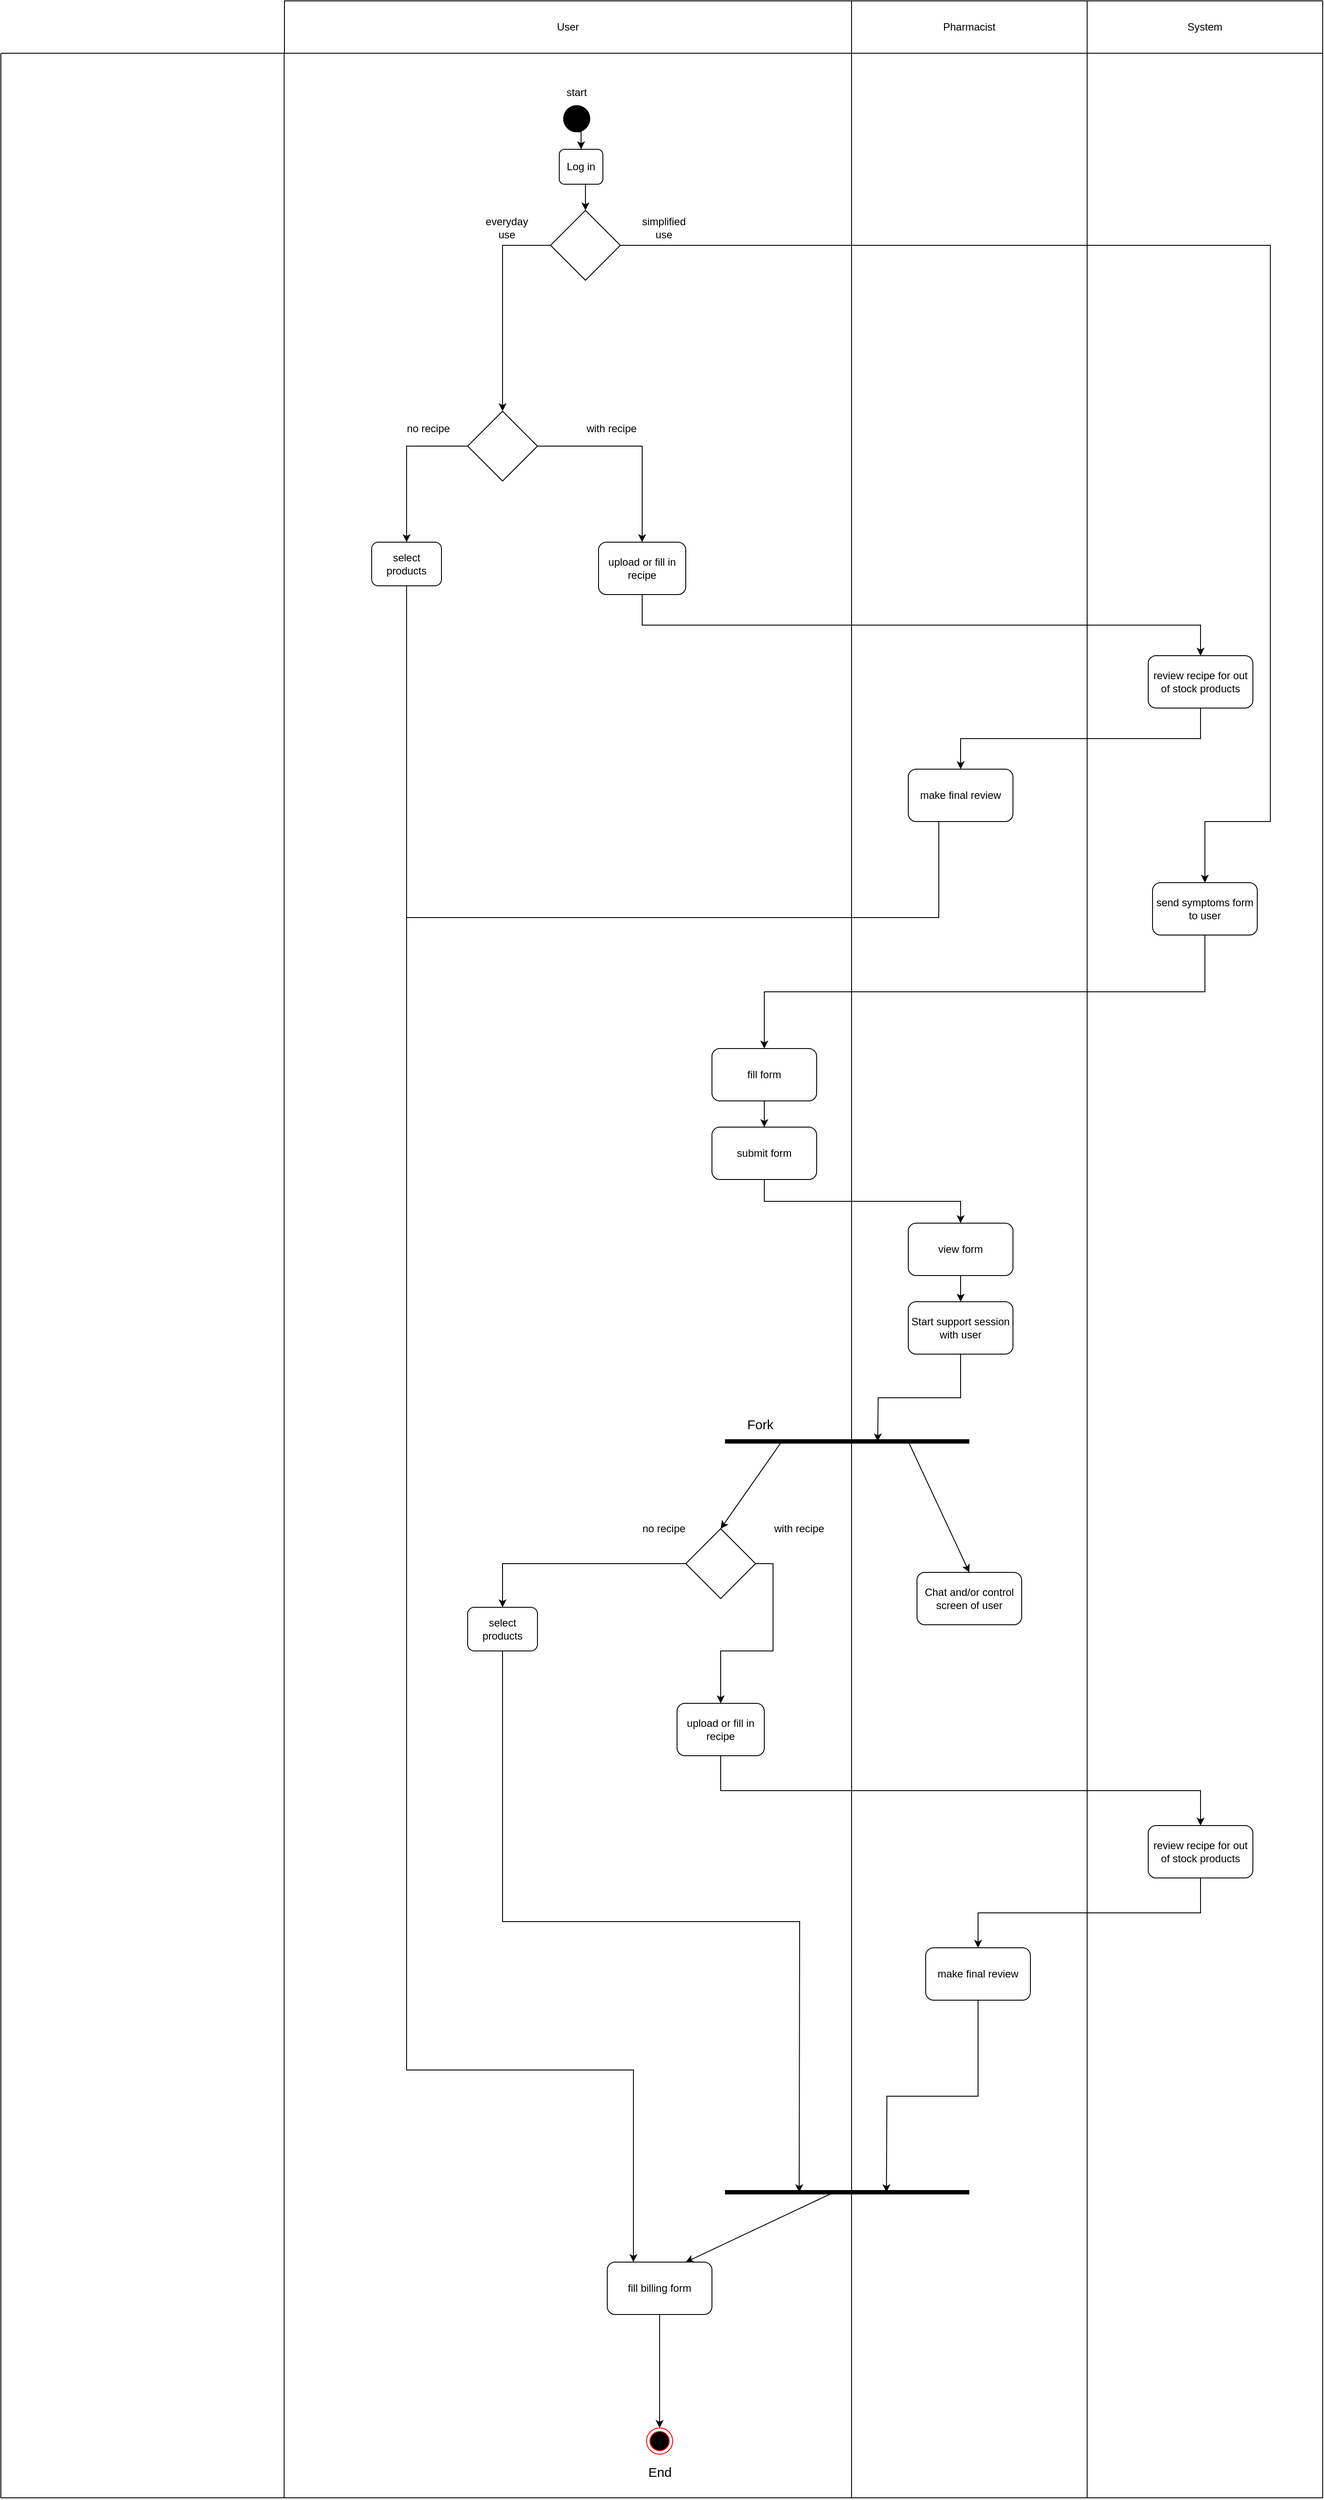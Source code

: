 <mxfile version="19.0.0" type="device"><diagram id="h84DPSiqfD8dsesU-qm_" name="Page-1"><mxGraphModel dx="2586" dy="-250" grid="1" gridSize="10" guides="1" tooltips="1" connect="1" arrows="1" fold="1" page="1" pageScale="1" pageWidth="850" pageHeight="1100" math="0" shadow="0"><root><mxCell id="0"/><mxCell id="1" parent="0"/><mxCell id="_9Bq1kUkflwrzOSKoOQ_-203" value="User" style="rounded=0;whiteSpace=wrap;html=1;" vertex="1" parent="1"><mxGeometry x="190" y="1280" width="650" height="60" as="geometry"/></mxCell><mxCell id="_9Bq1kUkflwrzOSKoOQ_-204" value="Pharmacist" style="rounded=0;whiteSpace=wrap;html=1;" vertex="1" parent="1"><mxGeometry x="840" y="1280" width="270" height="60" as="geometry"/></mxCell><mxCell id="_9Bq1kUkflwrzOSKoOQ_-205" value="" style="swimlane;startSize=0;" vertex="1" parent="1"><mxGeometry x="840" y="1340" width="270" height="2800" as="geometry"/></mxCell><mxCell id="_9Bq1kUkflwrzOSKoOQ_-206" value="Chat and/or control screen of user" style="rounded=1;whiteSpace=wrap;html=1;fillColor=#FFFFFF;" vertex="1" parent="_9Bq1kUkflwrzOSKoOQ_-205"><mxGeometry x="75" y="1740" width="120" height="60" as="geometry"/></mxCell><mxCell id="_9Bq1kUkflwrzOSKoOQ_-207" style="edgeStyle=orthogonalEdgeStyle;rounded=0;orthogonalLoop=1;jettySize=auto;html=1;exitX=0.5;exitY=1;exitDx=0;exitDy=0;entryX=0.5;entryY=0;entryDx=0;entryDy=0;" edge="1" parent="_9Bq1kUkflwrzOSKoOQ_-205" source="_9Bq1kUkflwrzOSKoOQ_-208" target="_9Bq1kUkflwrzOSKoOQ_-209"><mxGeometry relative="1" as="geometry"/></mxCell><mxCell id="_9Bq1kUkflwrzOSKoOQ_-208" value="view form" style="rounded=1;whiteSpace=wrap;html=1;fillColor=#FFFFFF;" vertex="1" parent="_9Bq1kUkflwrzOSKoOQ_-205"><mxGeometry x="65" y="1340" width="120" height="60" as="geometry"/></mxCell><mxCell id="_9Bq1kUkflwrzOSKoOQ_-209" value="Start support session with user" style="rounded=1;whiteSpace=wrap;html=1;fillColor=#FFFFFF;" vertex="1" parent="_9Bq1kUkflwrzOSKoOQ_-205"><mxGeometry x="65" y="1430" width="120" height="60" as="geometry"/></mxCell><mxCell id="_9Bq1kUkflwrzOSKoOQ_-210" value="make final review" style="rounded=1;whiteSpace=wrap;html=1;fillColor=#FFFFFF;" vertex="1" parent="_9Bq1kUkflwrzOSKoOQ_-205"><mxGeometry x="85" y="2170" width="120" height="60" as="geometry"/></mxCell><mxCell id="_9Bq1kUkflwrzOSKoOQ_-211" value="" style="swimlane;startSize=0;swimlaneLine=1;" vertex="1" parent="_9Bq1kUkflwrzOSKoOQ_-205"><mxGeometry x="-975" width="975" height="2800" as="geometry"/></mxCell><mxCell id="_9Bq1kUkflwrzOSKoOQ_-212" style="edgeStyle=orthogonalEdgeStyle;rounded=0;orthogonalLoop=1;jettySize=auto;html=1;exitX=0.5;exitY=1;exitDx=0;exitDy=0;entryX=0.5;entryY=0;entryDx=0;entryDy=0;" edge="1" parent="_9Bq1kUkflwrzOSKoOQ_-211" source="_9Bq1kUkflwrzOSKoOQ_-213" target="_9Bq1kUkflwrzOSKoOQ_-239"><mxGeometry relative="1" as="geometry"><mxPoint x="672.5" y="180" as="targetPoint"/></mxGeometry></mxCell><mxCell id="_9Bq1kUkflwrzOSKoOQ_-213" value="Log in" style="rounded=1;whiteSpace=wrap;html=1;" vertex="1" parent="_9Bq1kUkflwrzOSKoOQ_-211"><mxGeometry x="640" y="110" width="50" height="40" as="geometry"/></mxCell><mxCell id="_9Bq1kUkflwrzOSKoOQ_-214" style="edgeStyle=orthogonalEdgeStyle;rounded=0;orthogonalLoop=1;jettySize=auto;html=1;exitX=0;exitY=0.5;exitDx=0;exitDy=0;entryX=0.5;entryY=0;entryDx=0;entryDy=0;" edge="1" parent="_9Bq1kUkflwrzOSKoOQ_-211" source="_9Bq1kUkflwrzOSKoOQ_-239" target="_9Bq1kUkflwrzOSKoOQ_-238"><mxGeometry relative="1" as="geometry"><mxPoint x="615.0" y="220" as="sourcePoint"/><mxPoint x="575.0" y="410" as="targetPoint"/></mxGeometry></mxCell><mxCell id="_9Bq1kUkflwrzOSKoOQ_-215" style="edgeStyle=orthogonalEdgeStyle;rounded=0;orthogonalLoop=1;jettySize=auto;html=1;exitX=0;exitY=0.5;exitDx=0;exitDy=0;entryX=0.5;entryY=0;entryDx=0;entryDy=0;" edge="1" parent="_9Bq1kUkflwrzOSKoOQ_-211" source="_9Bq1kUkflwrzOSKoOQ_-238" target="_9Bq1kUkflwrzOSKoOQ_-218"><mxGeometry relative="1" as="geometry"><mxPoint x="520.0" y="450" as="sourcePoint"/></mxGeometry></mxCell><mxCell id="_9Bq1kUkflwrzOSKoOQ_-216" style="edgeStyle=orthogonalEdgeStyle;rounded=0;orthogonalLoop=1;jettySize=auto;html=1;exitX=1;exitY=0.5;exitDx=0;exitDy=0;entryX=0.5;entryY=0;entryDx=0;entryDy=0;" edge="1" parent="_9Bq1kUkflwrzOSKoOQ_-211" source="_9Bq1kUkflwrzOSKoOQ_-238" target="_9Bq1kUkflwrzOSKoOQ_-229"><mxGeometry relative="1" as="geometry"><mxPoint x="630.0" y="450" as="sourcePoint"/></mxGeometry></mxCell><mxCell id="_9Bq1kUkflwrzOSKoOQ_-217" style="edgeStyle=orthogonalEdgeStyle;rounded=0;orthogonalLoop=1;jettySize=auto;html=1;exitX=0.5;exitY=1;exitDx=0;exitDy=0;fontSize=15;strokeWidth=1;entryX=0.25;entryY=0;entryDx=0;entryDy=0;" edge="1" parent="_9Bq1kUkflwrzOSKoOQ_-211" source="_9Bq1kUkflwrzOSKoOQ_-218" target="_9Bq1kUkflwrzOSKoOQ_-237"><mxGeometry relative="1" as="geometry"><Array as="points"><mxPoint x="465" y="2310"/><mxPoint x="725" y="2310"/></Array></mxGeometry></mxCell><mxCell id="_9Bq1kUkflwrzOSKoOQ_-218" value="select products" style="rounded=1;whiteSpace=wrap;html=1;" vertex="1" parent="_9Bq1kUkflwrzOSKoOQ_-211"><mxGeometry x="425" y="560" width="80" height="50" as="geometry"/></mxCell><mxCell id="_9Bq1kUkflwrzOSKoOQ_-219" style="edgeStyle=orthogonalEdgeStyle;rounded=0;orthogonalLoop=1;jettySize=auto;html=1;exitX=0.5;exitY=1;exitDx=0;exitDy=0;entryX=0.5;entryY=0;entryDx=0;entryDy=0;" edge="1" parent="_9Bq1kUkflwrzOSKoOQ_-211" source="_9Bq1kUkflwrzOSKoOQ_-220" target="_9Bq1kUkflwrzOSKoOQ_-213"><mxGeometry relative="1" as="geometry"/></mxCell><mxCell id="_9Bq1kUkflwrzOSKoOQ_-220" value="" style="ellipse;whiteSpace=wrap;html=1;aspect=fixed;fillColor=#000000;" vertex="1" parent="_9Bq1kUkflwrzOSKoOQ_-211"><mxGeometry x="645" y="60" width="30" height="30" as="geometry"/></mxCell><mxCell id="_9Bq1kUkflwrzOSKoOQ_-221" value="start" style="text;html=1;strokeColor=none;fillColor=none;align=center;verticalAlign=middle;whiteSpace=wrap;rounded=0;" vertex="1" parent="_9Bq1kUkflwrzOSKoOQ_-211"><mxGeometry x="630" y="30" width="60" height="30" as="geometry"/></mxCell><mxCell id="_9Bq1kUkflwrzOSKoOQ_-222" value="everyday use" style="text;html=1;strokeColor=none;fillColor=none;align=center;verticalAlign=middle;whiteSpace=wrap;rounded=0;" vertex="1" parent="_9Bq1kUkflwrzOSKoOQ_-211"><mxGeometry x="550" y="180" width="60" height="40" as="geometry"/></mxCell><mxCell id="_9Bq1kUkflwrzOSKoOQ_-223" style="edgeStyle=orthogonalEdgeStyle;rounded=0;orthogonalLoop=1;jettySize=auto;html=1;exitX=0.5;exitY=1;exitDx=0;exitDy=0;entryX=0.5;entryY=0;entryDx=0;entryDy=0;" edge="1" parent="_9Bq1kUkflwrzOSKoOQ_-211" source="_9Bq1kUkflwrzOSKoOQ_-224" target="_9Bq1kUkflwrzOSKoOQ_-226"><mxGeometry relative="1" as="geometry"/></mxCell><mxCell id="_9Bq1kUkflwrzOSKoOQ_-224" value="fill form" style="rounded=1;whiteSpace=wrap;html=1;fillColor=#FFFFFF;" vertex="1" parent="_9Bq1kUkflwrzOSKoOQ_-211"><mxGeometry x="815" y="1140" width="120" height="60" as="geometry"/></mxCell><mxCell id="_9Bq1kUkflwrzOSKoOQ_-225" value="simplified use" style="text;html=1;strokeColor=none;fillColor=none;align=center;verticalAlign=middle;whiteSpace=wrap;rounded=0;" vertex="1" parent="_9Bq1kUkflwrzOSKoOQ_-211"><mxGeometry x="730" y="180" width="60" height="40" as="geometry"/></mxCell><mxCell id="_9Bq1kUkflwrzOSKoOQ_-226" value="submit form" style="rounded=1;whiteSpace=wrap;html=1;fillColor=#FFFFFF;" vertex="1" parent="_9Bq1kUkflwrzOSKoOQ_-211"><mxGeometry x="815" y="1230" width="120" height="60" as="geometry"/></mxCell><mxCell id="_9Bq1kUkflwrzOSKoOQ_-227" value="select products" style="rounded=1;whiteSpace=wrap;html=1;" vertex="1" parent="_9Bq1kUkflwrzOSKoOQ_-211"><mxGeometry x="535" y="1780" width="80" height="50" as="geometry"/></mxCell><mxCell id="_9Bq1kUkflwrzOSKoOQ_-228" value="no recipe" style="text;html=1;strokeColor=none;fillColor=none;align=center;verticalAlign=middle;whiteSpace=wrap;rounded=0;" vertex="1" parent="_9Bq1kUkflwrzOSKoOQ_-211"><mxGeometry x="460" y="410" width="60" height="40" as="geometry"/></mxCell><mxCell id="_9Bq1kUkflwrzOSKoOQ_-229" value="upload or fill in recipe" style="rounded=1;whiteSpace=wrap;html=1;" vertex="1" parent="_9Bq1kUkflwrzOSKoOQ_-211"><mxGeometry x="685" y="560" width="100" height="60" as="geometry"/></mxCell><mxCell id="_9Bq1kUkflwrzOSKoOQ_-230" value="with recipe" style="text;html=1;strokeColor=none;fillColor=none;align=center;verticalAlign=middle;whiteSpace=wrap;rounded=0;" vertex="1" parent="_9Bq1kUkflwrzOSKoOQ_-211"><mxGeometry x="670" y="410" width="60" height="40" as="geometry"/></mxCell><mxCell id="_9Bq1kUkflwrzOSKoOQ_-231" value="" style="endArrow=none;html=1;rounded=0;strokeWidth=5;" edge="1" parent="_9Bq1kUkflwrzOSKoOQ_-211"><mxGeometry width="50" height="50" relative="1" as="geometry"><mxPoint x="830" y="1590" as="sourcePoint"/><mxPoint x="1110" y="1590" as="targetPoint"/></mxGeometry></mxCell><mxCell id="_9Bq1kUkflwrzOSKoOQ_-232" value="" style="endArrow=classic;html=1;rounded=0;entryX=0.5;entryY=0;entryDx=0;entryDy=0;" edge="1" parent="_9Bq1kUkflwrzOSKoOQ_-211" target="_9Bq1kUkflwrzOSKoOQ_-206"><mxGeometry width="50" height="50" relative="1" as="geometry"><mxPoint x="1040" y="1590" as="sourcePoint"/><mxPoint x="1105" y="1710" as="targetPoint"/></mxGeometry></mxCell><mxCell id="_9Bq1kUkflwrzOSKoOQ_-233" value="Fork" style="text;html=1;align=center;verticalAlign=middle;resizable=0;points=[];autosize=1;strokeColor=none;fillColor=none;fontSize=15;" vertex="1" parent="_9Bq1kUkflwrzOSKoOQ_-211"><mxGeometry x="845" y="1560" width="50" height="20" as="geometry"/></mxCell><mxCell id="_9Bq1kUkflwrzOSKoOQ_-234" value="no recipe" style="text;html=1;strokeColor=none;fillColor=none;align=center;verticalAlign=middle;whiteSpace=wrap;rounded=0;" vertex="1" parent="_9Bq1kUkflwrzOSKoOQ_-211"><mxGeometry x="730" y="1670" width="60" height="40" as="geometry"/></mxCell><mxCell id="_9Bq1kUkflwrzOSKoOQ_-235" value="with recipe" style="text;html=1;strokeColor=none;fillColor=none;align=center;verticalAlign=middle;whiteSpace=wrap;rounded=0;" vertex="1" parent="_9Bq1kUkflwrzOSKoOQ_-211"><mxGeometry x="885" y="1670" width="60" height="40" as="geometry"/></mxCell><mxCell id="_9Bq1kUkflwrzOSKoOQ_-236" style="edgeStyle=orthogonalEdgeStyle;rounded=0;orthogonalLoop=1;jettySize=auto;html=1;exitX=0.5;exitY=1;exitDx=0;exitDy=0;entryX=0.5;entryY=0;entryDx=0;entryDy=0;fontSize=15;endArrow=classic;endFill=1;strokeColor=default;strokeWidth=1;" edge="1" parent="_9Bq1kUkflwrzOSKoOQ_-211" source="_9Bq1kUkflwrzOSKoOQ_-237" target="_9Bq1kUkflwrzOSKoOQ_-240"><mxGeometry relative="1" as="geometry"/></mxCell><mxCell id="_9Bq1kUkflwrzOSKoOQ_-237" value="fill billing form" style="rounded=1;whiteSpace=wrap;html=1;fillColor=#FFFFFF;" vertex="1" parent="_9Bq1kUkflwrzOSKoOQ_-211"><mxGeometry x="695" y="2530" width="120" height="60" as="geometry"/></mxCell><mxCell id="_9Bq1kUkflwrzOSKoOQ_-238" value="" style="rhombus;whiteSpace=wrap;html=1;fontSize=15;" vertex="1" parent="_9Bq1kUkflwrzOSKoOQ_-211"><mxGeometry x="535" y="410" width="80" height="80" as="geometry"/></mxCell><mxCell id="_9Bq1kUkflwrzOSKoOQ_-239" value="" style="rhombus;whiteSpace=wrap;html=1;fontSize=15;" vertex="1" parent="_9Bq1kUkflwrzOSKoOQ_-211"><mxGeometry x="630" y="180" width="80" height="80" as="geometry"/></mxCell><mxCell id="_9Bq1kUkflwrzOSKoOQ_-240" value="" style="ellipse;html=1;shape=endState;fillColor=#000000;strokeColor=#ff0000;fontSize=15;" vertex="1" parent="_9Bq1kUkflwrzOSKoOQ_-211"><mxGeometry x="740" y="2720" width="30" height="30" as="geometry"/></mxCell><mxCell id="_9Bq1kUkflwrzOSKoOQ_-241" value="End" style="text;html=1;align=center;verticalAlign=middle;resizable=0;points=[];autosize=1;strokeColor=none;fillColor=none;fontSize=15;" vertex="1" parent="_9Bq1kUkflwrzOSKoOQ_-211"><mxGeometry x="735" y="2760" width="40" height="20" as="geometry"/></mxCell><mxCell id="_9Bq1kUkflwrzOSKoOQ_-242" style="edgeStyle=orthogonalEdgeStyle;rounded=0;orthogonalLoop=1;jettySize=auto;html=1;exitX=0.5;exitY=1;exitDx=0;exitDy=0;entryX=0.5;entryY=0;entryDx=0;entryDy=0;" edge="1" parent="_9Bq1kUkflwrzOSKoOQ_-205" source="_9Bq1kUkflwrzOSKoOQ_-226" target="_9Bq1kUkflwrzOSKoOQ_-208"><mxGeometry relative="1" as="geometry"/></mxCell><mxCell id="_9Bq1kUkflwrzOSKoOQ_-243" value="make final review" style="rounded=1;whiteSpace=wrap;html=1;fillColor=#FFFFFF;" vertex="1" parent="_9Bq1kUkflwrzOSKoOQ_-205"><mxGeometry x="65" y="820" width="120" height="60" as="geometry"/></mxCell><mxCell id="_9Bq1kUkflwrzOSKoOQ_-244" value="" style="endArrow=none;html=1;rounded=0;strokeWidth=5;" edge="1" parent="_9Bq1kUkflwrzOSKoOQ_-205"><mxGeometry width="50" height="50" relative="1" as="geometry"><mxPoint x="-145" y="2450" as="sourcePoint"/><mxPoint x="135" y="2450" as="targetPoint"/></mxGeometry></mxCell><mxCell id="_9Bq1kUkflwrzOSKoOQ_-245" value="" style="endArrow=none;html=1;rounded=0;fontSize=15;strokeColor=default;strokeWidth=1;entryX=0.333;entryY=0;entryDx=0;entryDy=0;entryPerimeter=0;exitX=0.333;exitY=1;exitDx=0;exitDy=0;exitPerimeter=0;" edge="1" parent="_9Bq1kUkflwrzOSKoOQ_-205" source="_9Bq1kUkflwrzOSKoOQ_-211" target="_9Bq1kUkflwrzOSKoOQ_-211"><mxGeometry width="50" height="50" relative="1" as="geometry"><mxPoint x="-840" y="410" as="sourcePoint"/><mxPoint x="-790" y="360" as="targetPoint"/></mxGeometry></mxCell><mxCell id="_9Bq1kUkflwrzOSKoOQ_-246" value="System" style="rounded=0;whiteSpace=wrap;html=1;" vertex="1" parent="1"><mxGeometry x="1110" y="1280" width="270" height="60" as="geometry"/></mxCell><mxCell id="_9Bq1kUkflwrzOSKoOQ_-247" value="" style="swimlane;startSize=0;" vertex="1" parent="1"><mxGeometry x="1110" y="1340" width="270" height="2800" as="geometry"/></mxCell><mxCell id="_9Bq1kUkflwrzOSKoOQ_-248" value="send symptoms form to user" style="rounded=1;whiteSpace=wrap;html=1;fillColor=#FFFFFF;" vertex="1" parent="_9Bq1kUkflwrzOSKoOQ_-247"><mxGeometry x="75" y="950" width="120" height="60" as="geometry"/></mxCell><mxCell id="_9Bq1kUkflwrzOSKoOQ_-249" value="review recipe for out of stock products" style="rounded=1;whiteSpace=wrap;html=1;fillColor=#FFFFFF;" vertex="1" parent="_9Bq1kUkflwrzOSKoOQ_-247"><mxGeometry x="70" y="2030" width="120" height="60" as="geometry"/></mxCell><mxCell id="_9Bq1kUkflwrzOSKoOQ_-250" value="review recipe for out of stock products" style="rounded=1;whiteSpace=wrap;html=1;fillColor=#FFFFFF;" vertex="1" parent="_9Bq1kUkflwrzOSKoOQ_-247"><mxGeometry x="70" y="690" width="120" height="60" as="geometry"/></mxCell><mxCell id="_9Bq1kUkflwrzOSKoOQ_-251" style="edgeStyle=orthogonalEdgeStyle;rounded=0;orthogonalLoop=1;jettySize=auto;html=1;exitX=0.5;exitY=1;exitDx=0;exitDy=0;entryX=0.5;entryY=0;entryDx=0;entryDy=0;" edge="1" parent="1" source="_9Bq1kUkflwrzOSKoOQ_-248" target="_9Bq1kUkflwrzOSKoOQ_-224"><mxGeometry relative="1" as="geometry"/></mxCell><mxCell id="_9Bq1kUkflwrzOSKoOQ_-252" style="edgeStyle=orthogonalEdgeStyle;rounded=0;orthogonalLoop=1;jettySize=auto;html=1;exitX=0.5;exitY=1;exitDx=0;exitDy=0;" edge="1" parent="1" source="_9Bq1kUkflwrzOSKoOQ_-209"><mxGeometry relative="1" as="geometry"><mxPoint x="870" y="2930" as="targetPoint"/></mxGeometry></mxCell><mxCell id="_9Bq1kUkflwrzOSKoOQ_-253" value="" style="endArrow=classic;html=1;rounded=0;entryX=0.5;entryY=0;entryDx=0;entryDy=0;" edge="1" parent="1" target="_9Bq1kUkflwrzOSKoOQ_-261"><mxGeometry width="50" height="50" relative="1" as="geometry"><mxPoint x="760" y="2930" as="sourcePoint"/><mxPoint x="682.5" y="3020" as="targetPoint"/></mxGeometry></mxCell><mxCell id="_9Bq1kUkflwrzOSKoOQ_-254" style="edgeStyle=orthogonalEdgeStyle;rounded=0;orthogonalLoop=1;jettySize=auto;html=1;exitX=0.5;exitY=1;exitDx=0;exitDy=0;entryX=0.5;entryY=0;entryDx=0;entryDy=0;" edge="1" parent="1" source="_9Bq1kUkflwrzOSKoOQ_-259" target="_9Bq1kUkflwrzOSKoOQ_-249"><mxGeometry relative="1" as="geometry"/></mxCell><mxCell id="_9Bq1kUkflwrzOSKoOQ_-255" style="edgeStyle=orthogonalEdgeStyle;rounded=0;orthogonalLoop=1;jettySize=auto;html=1;exitX=0.5;exitY=1;exitDx=0;exitDy=0;" edge="1" parent="1" source="_9Bq1kUkflwrzOSKoOQ_-249" target="_9Bq1kUkflwrzOSKoOQ_-210"><mxGeometry relative="1" as="geometry"/></mxCell><mxCell id="_9Bq1kUkflwrzOSKoOQ_-256" style="edgeStyle=orthogonalEdgeStyle;rounded=0;orthogonalLoop=1;jettySize=auto;html=1;exitX=0.5;exitY=1;exitDx=0;exitDy=0;entryX=0.5;entryY=0;entryDx=0;entryDy=0;" edge="1" parent="1" source="_9Bq1kUkflwrzOSKoOQ_-229" target="_9Bq1kUkflwrzOSKoOQ_-250"><mxGeometry relative="1" as="geometry"/></mxCell><mxCell id="_9Bq1kUkflwrzOSKoOQ_-257" style="edgeStyle=orthogonalEdgeStyle;rounded=0;orthogonalLoop=1;jettySize=auto;html=1;exitX=0.5;exitY=1;exitDx=0;exitDy=0;" edge="1" parent="1" source="_9Bq1kUkflwrzOSKoOQ_-250" target="_9Bq1kUkflwrzOSKoOQ_-243"><mxGeometry relative="1" as="geometry"/></mxCell><mxCell id="_9Bq1kUkflwrzOSKoOQ_-258" style="edgeStyle=orthogonalEdgeStyle;rounded=0;orthogonalLoop=1;jettySize=auto;html=1;exitX=1;exitY=0.5;exitDx=0;exitDy=0;entryX=0.5;entryY=0;entryDx=0;entryDy=0;" edge="1" parent="1" source="_9Bq1kUkflwrzOSKoOQ_-239" target="_9Bq1kUkflwrzOSKoOQ_-248"><mxGeometry relative="1" as="geometry"><Array as="points"><mxPoint x="1320" y="1560"/><mxPoint x="1320" y="2220"/><mxPoint x="1245" y="2220"/></Array></mxGeometry></mxCell><mxCell id="_9Bq1kUkflwrzOSKoOQ_-259" value="upload or fill in recipe" style="rounded=1;whiteSpace=wrap;html=1;" vertex="1" parent="1"><mxGeometry x="640" y="3230" width="100" height="60" as="geometry"/></mxCell><mxCell id="_9Bq1kUkflwrzOSKoOQ_-260" style="edgeStyle=orthogonalEdgeStyle;rounded=0;orthogonalLoop=1;jettySize=auto;html=1;exitX=1;exitY=0.5;exitDx=0;exitDy=0;" edge="1" parent="1" source="_9Bq1kUkflwrzOSKoOQ_-261" target="_9Bq1kUkflwrzOSKoOQ_-259"><mxGeometry relative="1" as="geometry"><mxPoint x="715" y="3050" as="sourcePoint"/></mxGeometry></mxCell><mxCell id="_9Bq1kUkflwrzOSKoOQ_-261" value="" style="rhombus;whiteSpace=wrap;html=1;fontSize=15;" vertex="1" parent="1"><mxGeometry x="650" y="3030" width="80" height="80" as="geometry"/></mxCell><mxCell id="_9Bq1kUkflwrzOSKoOQ_-262" style="edgeStyle=orthogonalEdgeStyle;rounded=0;orthogonalLoop=1;jettySize=auto;html=1;exitX=0;exitY=0.5;exitDx=0;exitDy=0;entryX=0.5;entryY=0;entryDx=0;entryDy=0;" edge="1" parent="1" source="_9Bq1kUkflwrzOSKoOQ_-261" target="_9Bq1kUkflwrzOSKoOQ_-227"><mxGeometry relative="1" as="geometry"><mxPoint x="650" y="3050" as="sourcePoint"/></mxGeometry></mxCell><mxCell id="_9Bq1kUkflwrzOSKoOQ_-263" style="edgeStyle=orthogonalEdgeStyle;rounded=0;orthogonalLoop=1;jettySize=auto;html=1;exitX=0.5;exitY=1;exitDx=0;exitDy=0;fontSize=15;strokeWidth=1;" edge="1" parent="1" source="_9Bq1kUkflwrzOSKoOQ_-210"><mxGeometry relative="1" as="geometry"><mxPoint x="880" y="3790" as="targetPoint"/></mxGeometry></mxCell><mxCell id="_9Bq1kUkflwrzOSKoOQ_-264" style="edgeStyle=orthogonalEdgeStyle;rounded=0;orthogonalLoop=1;jettySize=auto;html=1;exitX=0.5;exitY=1;exitDx=0;exitDy=0;fontSize=15;strokeWidth=1;" edge="1" parent="1" source="_9Bq1kUkflwrzOSKoOQ_-227"><mxGeometry relative="1" as="geometry"><mxPoint x="780" y="3790" as="targetPoint"/></mxGeometry></mxCell><mxCell id="_9Bq1kUkflwrzOSKoOQ_-265" value="" style="endArrow=classic;html=1;rounded=0;fontSize=15;strokeWidth=1;entryX=0.75;entryY=0;entryDx=0;entryDy=0;" edge="1" parent="1" target="_9Bq1kUkflwrzOSKoOQ_-237"><mxGeometry width="50" height="50" relative="1" as="geometry"><mxPoint x="820" y="3790" as="sourcePoint"/><mxPoint x="560" y="3750" as="targetPoint"/></mxGeometry></mxCell><mxCell id="_9Bq1kUkflwrzOSKoOQ_-266" style="edgeStyle=orthogonalEdgeStyle;orthogonalLoop=1;jettySize=auto;html=1;exitX=0.25;exitY=1;exitDx=0;exitDy=0;fontSize=15;strokeWidth=1;strokeColor=default;rounded=0;endArrow=none;endFill=0;" edge="1" parent="1" source="_9Bq1kUkflwrzOSKoOQ_-243"><mxGeometry relative="1" as="geometry"><mxPoint x="330" y="2330" as="targetPoint"/><Array as="points"><mxPoint x="940" y="2220"/><mxPoint x="940" y="2330"/></Array></mxGeometry></mxCell></root></mxGraphModel></diagram></mxfile>